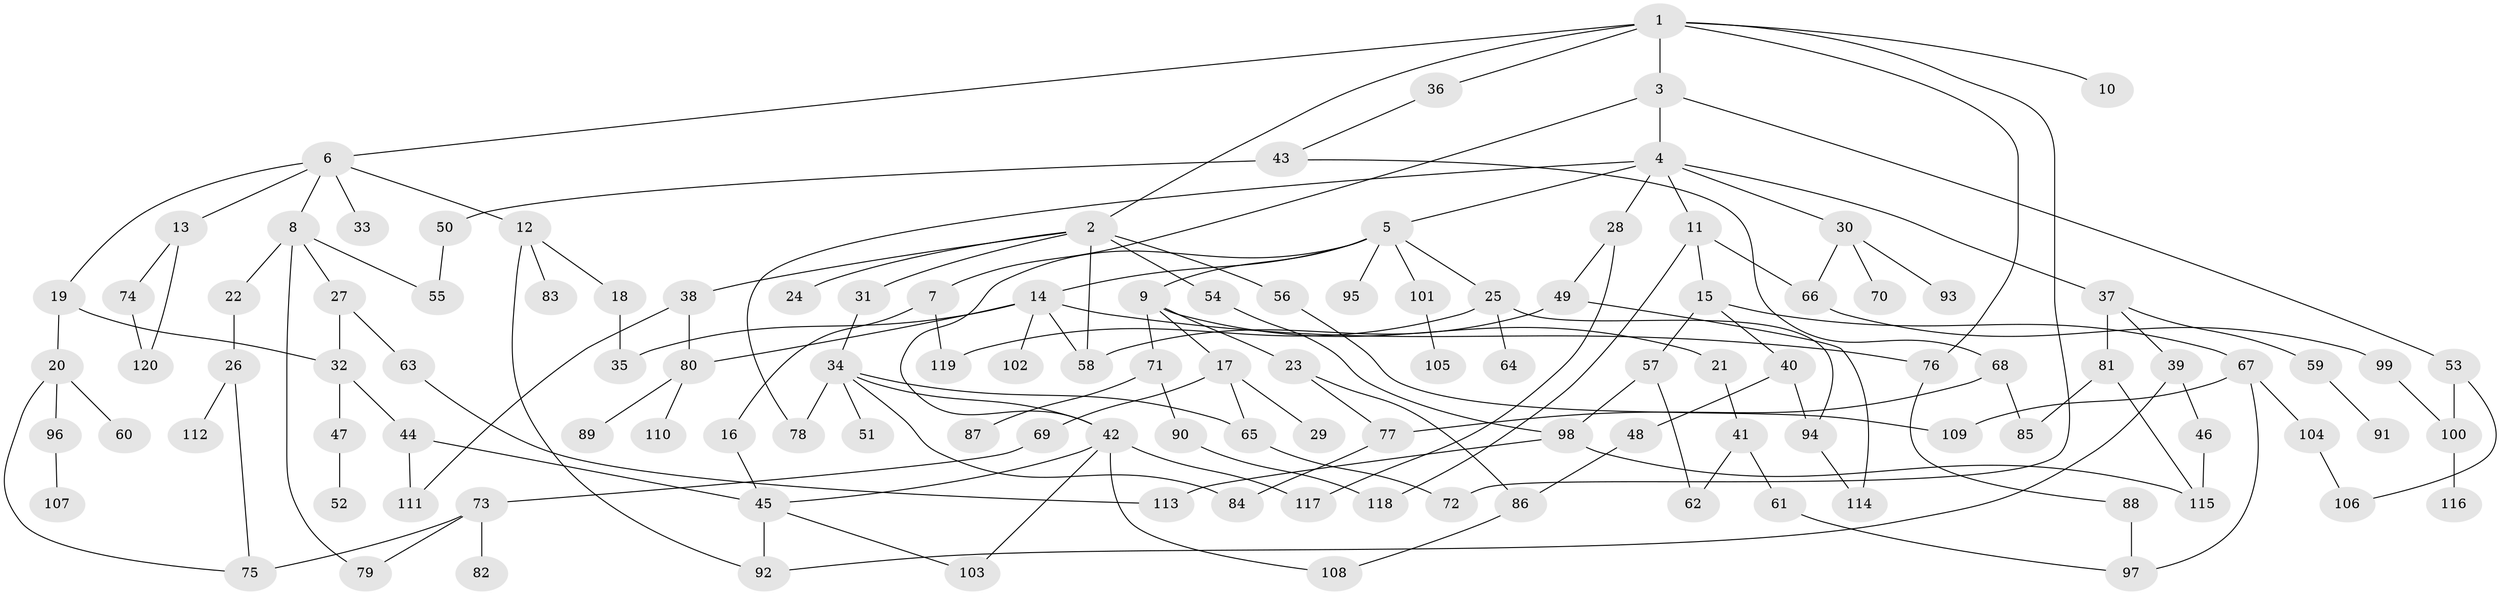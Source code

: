 // Generated by graph-tools (version 1.1) at 2025/10/02/27/25 16:10:53]
// undirected, 120 vertices, 161 edges
graph export_dot {
graph [start="1"]
  node [color=gray90,style=filled];
  1;
  2;
  3;
  4;
  5;
  6;
  7;
  8;
  9;
  10;
  11;
  12;
  13;
  14;
  15;
  16;
  17;
  18;
  19;
  20;
  21;
  22;
  23;
  24;
  25;
  26;
  27;
  28;
  29;
  30;
  31;
  32;
  33;
  34;
  35;
  36;
  37;
  38;
  39;
  40;
  41;
  42;
  43;
  44;
  45;
  46;
  47;
  48;
  49;
  50;
  51;
  52;
  53;
  54;
  55;
  56;
  57;
  58;
  59;
  60;
  61;
  62;
  63;
  64;
  65;
  66;
  67;
  68;
  69;
  70;
  71;
  72;
  73;
  74;
  75;
  76;
  77;
  78;
  79;
  80;
  81;
  82;
  83;
  84;
  85;
  86;
  87;
  88;
  89;
  90;
  91;
  92;
  93;
  94;
  95;
  96;
  97;
  98;
  99;
  100;
  101;
  102;
  103;
  104;
  105;
  106;
  107;
  108;
  109;
  110;
  111;
  112;
  113;
  114;
  115;
  116;
  117;
  118;
  119;
  120;
  1 -- 2;
  1 -- 3;
  1 -- 6;
  1 -- 10;
  1 -- 36;
  1 -- 76;
  1 -- 72;
  2 -- 24;
  2 -- 31;
  2 -- 38;
  2 -- 54;
  2 -- 56;
  2 -- 58;
  3 -- 4;
  3 -- 7;
  3 -- 53;
  4 -- 5;
  4 -- 11;
  4 -- 28;
  4 -- 30;
  4 -- 37;
  4 -- 78;
  5 -- 9;
  5 -- 14;
  5 -- 25;
  5 -- 95;
  5 -- 101;
  5 -- 42;
  6 -- 8;
  6 -- 12;
  6 -- 13;
  6 -- 19;
  6 -- 33;
  7 -- 16;
  7 -- 119;
  8 -- 22;
  8 -- 27;
  8 -- 79;
  8 -- 55;
  9 -- 17;
  9 -- 21;
  9 -- 23;
  9 -- 71;
  11 -- 15;
  11 -- 66;
  11 -- 118;
  12 -- 18;
  12 -- 83;
  12 -- 92;
  13 -- 74;
  13 -- 120;
  14 -- 35;
  14 -- 76;
  14 -- 80;
  14 -- 102;
  14 -- 58;
  15 -- 40;
  15 -- 57;
  15 -- 67;
  16 -- 45;
  17 -- 29;
  17 -- 65;
  17 -- 69;
  18 -- 35;
  19 -- 20;
  19 -- 32;
  20 -- 60;
  20 -- 96;
  20 -- 75;
  21 -- 41;
  22 -- 26;
  23 -- 77;
  23 -- 86;
  25 -- 64;
  25 -- 94;
  25 -- 119;
  26 -- 75;
  26 -- 112;
  27 -- 32;
  27 -- 63;
  28 -- 49;
  28 -- 117;
  30 -- 70;
  30 -- 93;
  30 -- 66;
  31 -- 34;
  32 -- 44;
  32 -- 47;
  34 -- 42;
  34 -- 51;
  34 -- 84;
  34 -- 65;
  34 -- 78;
  36 -- 43;
  37 -- 39;
  37 -- 59;
  37 -- 81;
  38 -- 111;
  38 -- 80;
  39 -- 46;
  39 -- 92;
  40 -- 48;
  40 -- 94;
  41 -- 61;
  41 -- 62;
  42 -- 108;
  42 -- 117;
  42 -- 103;
  42 -- 45;
  43 -- 50;
  43 -- 68;
  44 -- 45;
  44 -- 111;
  45 -- 103;
  45 -- 92;
  46 -- 115;
  47 -- 52;
  48 -- 86;
  49 -- 58;
  49 -- 114;
  50 -- 55;
  53 -- 100;
  53 -- 106;
  54 -- 98;
  56 -- 109;
  57 -- 62;
  57 -- 98;
  59 -- 91;
  61 -- 97;
  63 -- 113;
  65 -- 72;
  66 -- 99;
  67 -- 104;
  67 -- 109;
  67 -- 97;
  68 -- 77;
  68 -- 85;
  69 -- 73;
  71 -- 87;
  71 -- 90;
  73 -- 82;
  73 -- 79;
  73 -- 75;
  74 -- 120;
  76 -- 88;
  77 -- 84;
  80 -- 89;
  80 -- 110;
  81 -- 85;
  81 -- 115;
  86 -- 108;
  88 -- 97;
  90 -- 118;
  94 -- 114;
  96 -- 107;
  98 -- 113;
  98 -- 115;
  99 -- 100;
  100 -- 116;
  101 -- 105;
  104 -- 106;
}
